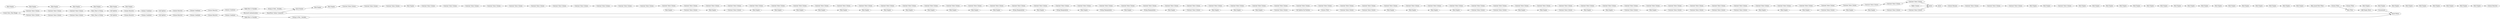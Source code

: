 digraph {
	"-3060275439825194078_196" [label="Rule Engine"]
	"-2111680836517677816_17" [label="Constant Value Column"]
	"-2111680836517677816_40" [label="Constant Value Column"]
	"-1658338414588778837_244" [label="Date_Time to String"]
	"-3243828146422076345_245" [label="Constant Value Column"]
	"-2111680836517677816_26" [label="Constant Value Column"]
	"2763861041636112388_132" [label="Rule Engine"]
	"2763861041636112388_229" [label="Constant Value Column"]
	"2763861041636112388_150" [label="Rule Engine"]
	"-3060275439825194078_217" [label="Column Filter"]
	"2763861041636112388_233" [label="Constant Value Column"]
	"-2111680836517677816_83" [label="Constant Value Column"]
	"-2111680836517677816_51" [label="Constant Value Column"]
	"2763861041636112388_189" [label="Column Rename"]
	"2763861041636112388_117" [label="Rule Engine"]
	"2763861041636112388_110" [label="Rule Engine"]
	"2763861041636112388_164" [label="Rule Engine"]
	"2763861041636112388_160" [label=Joiner]
	"-1658338414588778837_257" [label="Table Row to Variable"]
	"2763861041636112388_234" [label="Constant Value Column"]
	"-2111680836517677816_10" [label="Constant Value Column"]
	"-1658338414588778837_251" [label="Column Resorter"]
	"2763861041636112388_76" [label="Constant Value Column"]
	"2763861041636112388_93" [label="Cell Splitter By Position"]
	"2763861041636112388_224" [label="String Manipulation"]
	"2763861041636112388_121" [label="Rule Engine"]
	"-7827139664722276398_154" [label="Add Empty Rows"]
	"2763861041636112388_104" [label="Rule Engine"]
	"8790443285122143699_178" [label="Create Date_Time Range"]
	"-2111680836517677816_50" [label="Constant Value Column"]
	"-2111680836517677816_65" [label="Constant Value Column"]
	"-2111680836517677816_46" [label="Constant Value Column"]
	"2763861041636112388_205" [label="Rule_based Row Filter"]
	"-2111680836517677816_16" [label="Constant Value Column"]
	"2763861041636112388_169" [label="Rule Engine"]
	"2763861041636112388_225" [label="String Manipulation"]
	"2763861041636112388_165" [label="Rule Engine"]
	"-2111680836517677816_24" [label="Constant Value Column"]
	"-3243828146422076345_256" [label="String to Path _Variable_"]
	"-2111680836517677816_71" [label="Constant Value Column"]
	"2763861041636112388_147" [label="Rule Engine"]
	"-2111680836517677816_56" [label="Constant Value Column"]
	"-2111680836517677816_44" [label="Constant Value Column"]
	"-2111680836517677816_53" [label="Constant Value Column"]
	"2763861041636112388_135" [label="Rule Engine"]
	"2763861041636112388_156" [label="Rule Engine"]
	"2763861041636112388_226" [label="String Manipulation"]
	"4062094948982670383_210" [label="Rule Engine"]
	"-2111680836517677816_61" [label="Constant Value Column"]
	"2763861041636112388_116" [label="Rule Engine"]
	"-2111680836517677816_19" [label="Constant Value Column"]
	"2763861041636112388_204" [label="Rule Engine"]
	"-2111680836517677816_18" [label="Constant Value Column"]
	"-3243828146422076345_253" [label="Column Resorter"]
	"2763861041636112388_142" [label="Rule Engine"]
	"-2111680836517677816_7" [label="Constant Value Column"]
	"2763861041636112388_101" [label="Rule Engine"]
	"2763861041636112388_88" [label="Rule Engine"]
	"-2111680836517677816_57" [label="Constant Value Column"]
	"-2111680836517677816_37" [label="Constant Value Column"]
	"-2111680836517677816_85" [label="Constant Value Column"]
	"-1658338414588778837_254" [label="Column Combiner"]
	"-3243828146422076345_244" [label="Date_Time to String"]
	"2763861041636112388_173" [label="Rule Engine"]
	"-2111680836517677816_42" [label="Constant Value Column"]
	"-2111680836517677816_54" [label="Constant Value Column"]
	"4062094948982670383_206" [label="Rule Engine"]
	"-2111680836517677816_27" [label="Constant Value Column"]
	"-3243828146422076345_252" [label="Column Combiner"]
	"-2111680836517677816_4" [label="Constant Value Column"]
	"-2111680836517677816_68" [label="Constant Value Column"]
	"2763861041636112388_81" [label="Rule Engine"]
	"-2111680836517677816_39" [label="Constant Value Column"]
	"2763861041636112388_86" [label="Rule Engine"]
	"2763861041636112388_136" [label="Rule Engine"]
	"-3060275439825194078_195" [label="Rule Engine"]
	"-3243828146422076345_243" [label="Constant Value Column"]
	"-2111680836517677816_38" [label="Constant Value Column"]
	"-2111680836517677816_58" [label="Constant Value Column"]
	"2763861041636112388_168" [label="Rule Engine"]
	"2763861041636112388_78" [label="Constant Value Column"]
	"2763861041636112388_125" [label="Constant Value Column"]
	"2763861041636112388_231" [label="Constant Value Column"]
	"-1658338414588778837_246" [label="Column Resorter"]
	"2763861041636112388_230" [label="Constant Value Column"]
	"2763861041636112388_235" [label="Constant Value Column"]
	"-2111680836517677816_8" [label="Constant Value Column"]
	"-3060275439825194078_216" [label="Rule Engine"]
	"2763861041636112388_82" [label="Rule Engine"]
	"-2111680836517677816_74" [label="Constant Value Column"]
	"-3243828146422076345_250" [label="Cell Splitter"]
	"-2111680836517677816_23" [label="Constant Value Column"]
	"-2111680836517677816_47" [label="Constant Value Column"]
	"-3243828146422076345_249" [label="Constant Value Column"]
	"-3060275439825194078_219" [label="Rule Engine"]
	"2763861041636112388_144" [label="Rule Engine"]
	"-2111680836517677816_34" [label="Constant Value Column"]
	"-2111680836517677816_72" [label="Constant Value Column"]
	"-1658338414588778837_250" [label="Cell Splitter"]
	"-1658338414588778837_253" [label="Column Resorter"]
	"2763861041636112388_129" [label="Rule Engine"]
	"2763861041636112388_85" [label="Rule Engine"]
	"-2111680836517677816_59" [label="Constant Value Column"]
	"2763861041636112388_120" [label="Rule Engine"]
	"8790443285122143699_159" [label="Table Creator"]
	"2763861041636112388_176" [label="Constant Value Column"]
	"-2111680836517677816_9" [label="Constant Value Column"]
	"-3060275439825194078_193" [label="Rule Engine"]
	"-2111680836517677816_67" [label="Constant Value Column"]
	"-1658338414588778837_256" [label="String to Path _Variable_"]
	"-3060275439825194078_222" [label="Rule Engine"]
	"8790443285122143699_242" [label="Excel Reader"]
	"-3060275439825194078_218" [label="Column Resorter"]
	"-2111680836517677816_43" [label="Constant Value Column"]
	"2763861041636112388_128" [label="Rule Engine"]
	"2763861041636112388_70" [label="Constant Value Column"]
	"8790443285122143699_151" [label="Column Filter"]
	"-2111680836517677816_36" [label="Constant Value Column"]
	"-2111680836517677816_31" [label="Constant Value Column"]
	"2763861041636112388_130" [label="Constant Value Column"]
	"-2111680836517677816_20" [label="Constant Value Column"]
	"2763861041636112388_84" [label="Rule Engine"]
	"-2111680836517677816_30" [label="Constant Value Column"]
	"2763861041636112388_87" [label="Rule Engine"]
	"-2111680836517677816_55" [label="Constant Value Column"]
	"2763861041636112388_203" [label="Rule Engine"]
	"-1658338414588778837_243" [label="Constant Value Column"]
	"-1658338414588778837_245" [label="Constant Value Column"]
	"-2111680836517677816_35" [label="Constant Value Column"]
	"-7827139664722276398_153" [label="Row Filter"]
	"2763861041636112388_148" [label="Rule Engine"]
	"-2111680836517677816_33" [label="Constant Value Column"]
	"2763861041636112388_123" [label="Rule Engine"]
	"2763861041636112388_119" [label="Rule Engine"]
	"4062094948982670383_228" [label="Rule Engine"]
	"2763861041636112388_2" [label="Constant Value Column"]
	"2763861041636112388_80" [label="Rule Engine"]
	"-2111680836517677816_81" [label="Rule Engine"]
	"2763861041636112388_138" [label="Rule Engine"]
	"-2111680836517677816_41" [label="Constant Value Column"]
	"2763861041636112388_124" [label="Constant Value Column"]
	"8790443285122143699_240" [label="Microsoft Authentication"]
	"2763861041636112388_122" [label="Rule Engine"]
	"-1658338414588778837_252" [label="Column Combiner"]
	"2763861041636112388_134" [label="Rule Engine"]
	"-3243828146422076345_246" [label="Column Resorter"]
	"-2111680836517677816_13" [label="Constant Value Column"]
	"2763861041636112388_238" [label="Constant Value Column"]
	"-2111680836517677816_11" [label="Constant Value Column"]
	"-2111680836517677816_29" [label="Constant Value Column"]
	"4062094948982670383_211" [label="Rule Engine"]
	"-2111680836517677816_5" [label="Constant Value Column"]
	"2763861041636112388_131" [label="Constant Value Column"]
	"-3060275439825194078_220" [label="Rule Engine"]
	"2763861041636112388_90" [label="Rule Engine"]
	"2763861041636112388_98" [label="Rule Engine"]
	"2763861041636112388_236" [label="Constant Value Column"]
	"2763861041636112388_107" [label="Rule Engine"]
	"2763861041636112388_170" [label="Rule Engine"]
	"2763861041636112388_143" [label="Rule Engine"]
	"2763861041636112388_100" [label="Rule Engine"]
	"-2111680836517677816_66" [label="Constant Value Column"]
	"4062094948982670383_209" [label="Rule Engine"]
	"-2111680836517677816_21" [label="Constant Value Column"]
	"2763861041636112388_146" [label="Rule Engine"]
	"2763861041636112388_91" [label="Rule Engine"]
	"2763861041636112388_227" [label="String Manipulation"]
	"-1658338414588778837_248" [label="Column Combiner"]
	"-3243828146422076345_251" [label="Column Resorter"]
	"-1658338414588778837_247" [label="Cell Splitter"]
	"-2111680836517677816_64" [label="Constant Value Column"]
	"4062094948982670383_207" [label="Rule Engine"]
	"-2111680836517677816_45" [label="Constant Value Column"]
	"-2111680836517677816_70" [label="Constant Value Column"]
	"-2111680836517677816_12" [label="Constant Value Column"]
	"-2111680836517677816_52" [label="Constant Value Column"]
	"-2111680836517677816_49" [label="Constant Value Column"]
	"-2111680836517677816_80" [label="Rule Engine"]
	"-2111680836517677816_32" [label="Constant Value Column"]
	"-3060275439825194078_215" [label="Rule Engine"]
	"2763861041636112388_158" [label=Joiner]
	"-3243828146422076345_248" [label="Column Combiner"]
	"8790443285122143699_241" [label="SharePoint Online Connector"]
	"-2111680836517677816_14" [label="Constant Value Column"]
	"2763861041636112388_171" [label="Rule Engine"]
	"-2111680836517677816_82" [label="Rule Engine"]
	"8790443285122143699_167" [label="Excel Writer"]
	"-1658338414588778837_249" [label="Constant Value Column"]
	"2763861041636112388_237" [label="Constant Value Column"]
	"-3243828146422076345_257" [label="Table Row to Variable"]
	"-7827139664722276398_155" [label=Concatenate]
	"-2111680836517677816_22" [label="Constant Value Column"]
	"2763861041636112388_239" [label="Constant Value Column"]
	"-3243828146422076345_254" [label="Column Combiner"]
	"-2111680836517677816_63" [label="Constant Value Column"]
	"2763861041636112388_161" [label="Constant Value Column"]
	"-2111680836517677816_3" [label="Constant Value Column"]
	"-2111680836517677816_28" [label="Constant Value Column"]
	"2763861041636112388_94" [label="Column Filter"]
	"2763861041636112388_149" [label="Rule Engine"]
	"-2111680836517677816_15" [label="Constant Value Column"]
	"2763861041636112388_145" [label="Rule Engine"]
	"2763861041636112388_140" [label="Rule Engine"]
	"-3243828146422076345_247" [label="Cell Splitter"]
	"-2111680836517677816_25" [label="Constant Value Column"]
	"-2111680836517677816_62" [label="Constant Value Column"]
	"-3060275439825194078_221" [label="Rule Engine"]
	"2763861041636112388_163" [label="Rule Engine"]
	"-2111680836517677816_48" [label="Constant Value Column"]
	"4062094948982670383_208" [label="Rule Engine"]
	"-2111680836517677816_60" [label="Constant Value Column"]
	"2763861041636112388_115" [label="Rule Engine"]
	"-2111680836517677816_69" [label="Constant Value Column"]
	"2763861041636112388_172" [label="Rule Engine"]
	"2763861041636112388_83" [label="Rule Engine"]
	"2763861041636112388_232" [label="Constant Value Column"]
	"2763861041636112388_233" -> "2763861041636112388_107"
	"-2111680836517677816_25" -> "-2111680836517677816_26"
	"-2111680836517677816_85" -> "-2111680836517677816_74"
	"-1658338414588778837_253" -> "-1658338414588778837_254"
	"-2111680836517677816_37" -> "-2111680836517677816_38"
	"-1658338414588778837_248" -> "-1658338414588778837_250"
	"8790443285122143699_241" -> "8790443285122143699_167"
	"-2111680836517677816_44" -> "-2111680836517677816_45"
	"2763861041636112388_83" -> "2763861041636112388_84"
	"8790443285122143699_240" -> "8790443285122143699_241"
	"-3243828146422076345_243" -> "-3243828146422076345_245"
	"2763861041636112388_129" -> "2763861041636112388_176"
	"-1658338414588778837_244" -> "-1658338414588778837_247"
	"2763861041636112388_234" -> "2763861041636112388_110"
	"-7827139664722276398_154" -> "-7827139664722276398_155"
	"2763861041636112388_161" -> "2763861041636112388_130"
	"-2111680836517677816_7" -> "-2111680836517677816_9"
	"2763861041636112388_135" -> "2763861041636112388_142"
	"2763861041636112388_130" -> "2763861041636112388_131"
	"-3060275439825194078_222" -> "-3060275439825194078_221"
	"-2111680836517677816_81" -> "-2111680836517677816_80"
	"-2111680836517677816_62" -> "-2111680836517677816_63"
	"-2111680836517677816_61" -> "-2111680836517677816_62"
	"-2111680836517677816_34" -> "-2111680836517677816_35"
	"-2111680836517677816_42" -> "-2111680836517677816_43"
	"2763861041636112388_164" -> "2763861041636112388_165"
	"2763861041636112388_119" -> "2763861041636112388_120"
	"-7827139664722276398_155" -> "8790443285122143699_167"
	"-2111680836517677816_8" -> "-2111680836517677816_10"
	"-3060275439825194078_221" -> "-3060275439825194078_218"
	"-2111680836517677816_38" -> "-2111680836517677816_39"
	"-2111680836517677816_40" -> "-2111680836517677816_41"
	"-3243828146422076345_253" -> "-3243828146422076345_254"
	"2763861041636112388_101" -> "2763861041636112388_231"
	"2763861041636112388_239" -> "2763861041636112388_119"
	"2763861041636112388_225" -> "2763861041636112388_171"
	"2763861041636112388_149" -> "2763861041636112388_205"
	"-2111680836517677816_36" -> "-2111680836517677816_37"
	"2763861041636112388_117" -> "2763861041636112388_239"
	"2763861041636112388_176" -> "2763861041636112388_132"
	"-2111680836517677816_47" -> "-2111680836517677816_48"
	"-3243828146422076345_257" -> "-3243828146422076345_256"
	"-1658338414588778837_247" -> "-1658338414588778837_246"
	"-3243828146422076345_256" -> "8790443285122143699_167"
	"-2111680836517677816_35" -> "-2111680836517677816_36"
	"-3243828146422076345_244" -> "-3243828146422076345_247"
	"-2111680836517677816_83" -> "-2111680836517677816_28"
	"-2111680836517677816_16" -> "-2111680836517677816_17"
	"2763861041636112388_158" -> "2763861041636112388_160"
	"-2111680836517677816_3" -> "-2111680836517677816_4"
	"-1658338414588778837_245" -> "-1658338414588778837_249"
	"2763861041636112388_78" -> "2763861041636112388_80"
	"8790443285122143699_178" -> "-1658338414588778837_243"
	"-2111680836517677816_64" -> "-2111680836517677816_65"
	"-3243828146422076345_248" -> "-3243828146422076345_250"
	"-2111680836517677816_48" -> "-2111680836517677816_49"
	"2763861041636112388_140" -> "2763861041636112388_136"
	"-2111680836517677816_21" -> "-2111680836517677816_22"
	"-1658338414588778837_254" -> "-1658338414588778837_257"
	"2763861041636112388_91" -> "2763861041636112388_70"
	"-2111680836517677816_67" -> "-2111680836517677816_68"
	"2763861041636112388_232" -> "2763861041636112388_104"
	"-2111680836517677816_13" -> "-2111680836517677816_15"
	"-2111680836517677816_22" -> "-2111680836517677816_23"
	"-2111680836517677816_65" -> "-2111680836517677816_66"
	"-3060275439825194078_215" -> "-3060275439825194078_216"
	"2763861041636112388_150" -> "2763861041636112388_149"
	"-3060275439825194078_217" -> "-3060275439825194078_196"
	"2763861041636112388_84" -> "2763861041636112388_86"
	"2763861041636112388_160" -> "2763861041636112388_189"
	"-2111680836517677816_58" -> "-2111680836517677816_59"
	"2763861041636112388_146" -> "2763861041636112388_148"
	"-2111680836517677816_29" -> "-2111680836517677816_30"
	"2763861041636112388_170" -> "2763861041636112388_225"
	"8790443285122143699_159" -> "2763861041636112388_158"
	"-3243828146422076345_247" -> "-3243828146422076345_246"
	"-2111680836517677816_74" -> "2763861041636112388_158"
	"8790443285122143699_241" -> "8790443285122143699_242"
	"2763861041636112388_147" -> "2763861041636112388_150"
	"-2111680836517677816_10" -> "-2111680836517677816_11"
	"2763861041636112388_120" -> "2763861041636112388_125"
	"-1658338414588778837_251" -> "-1658338414588778837_252"
	"-2111680836517677816_27" -> "-2111680836517677816_83"
	"4062094948982670383_208" -> "4062094948982670383_209"
	"-2111680836517677816_5" -> "-2111680836517677816_82"
	"-2111680836517677816_70" -> "-2111680836517677816_71"
	"-2111680836517677816_54" -> "-2111680836517677816_55"
	"-2111680836517677816_51" -> "-2111680836517677816_52"
	"2763861041636112388_172" -> "2763861041636112388_227"
	"2763861041636112388_227" -> "2763861041636112388_173"
	"2763861041636112388_229" -> "2763861041636112388_230"
	"2763861041636112388_2" -> "2763861041636112388_156"
	"-2111680836517677816_63" -> "-2111680836517677816_64"
	"8790443285122143699_151" -> "-7827139664722276398_153"
	"4062094948982670383_209" -> "4062094948982670383_210"
	"2763861041636112388_128" -> "2763861041636112388_129"
	"2763861041636112388_85" -> "2763861041636112388_88"
	"4062094948982670383_228" -> "4062094948982670383_206"
	"-3060275439825194078_219" -> "-3060275439825194078_220"
	"2763861041636112388_235" -> "2763861041636112388_236"
	"2763861041636112388_82" -> "2763861041636112388_87"
	"2763861041636112388_205" -> "8790443285122143699_151"
	"2763861041636112388_143" -> "2763861041636112388_169"
	"-3060275439825194078_195" -> "-3060275439825194078_193"
	"2763861041636112388_145" -> "2763861041636112388_146"
	"2763861041636112388_237" -> "2763861041636112388_238"
	"-2111680836517677816_17" -> "-2111680836517677816_18"
	"2763861041636112388_110" -> "2763861041636112388_235"
	"-2111680836517677816_45" -> "-2111680836517677816_46"
	"-3243828146422076345_246" -> "-3243828146422076345_248"
	"2763861041636112388_142" -> "2763861041636112388_168"
	"-2111680836517677816_18" -> "-2111680836517677816_19"
	"2763861041636112388_123" -> "2763861041636112388_234"
	"2763861041636112388_81" -> "2763861041636112388_82"
	"-3060275439825194078_196" -> "-3060275439825194078_195"
	"-1658338414588778837_246" -> "-1658338414588778837_248"
	"2763861041636112388_88" -> "2763861041636112388_163"
	"2763861041636112388_163" -> "2763861041636112388_164"
	"2763861041636112388_116" -> "2763861041636112388_117"
	"-2111680836517677816_11" -> "-2111680836517677816_13"
	"-2111680836517677816_33" -> "-2111680836517677816_34"
	"-2111680836517677816_24" -> "-2111680836517677816_25"
	"-2111680836517677816_30" -> "-2111680836517677816_31"
	"-2111680836517677816_82" -> "-2111680836517677816_7"
	"-2111680836517677816_28" -> "-2111680836517677816_29"
	"-2111680836517677816_80" -> "-2111680836517677816_3"
	"2763861041636112388_124" -> "2763861041636112388_158"
	"4062094948982670383_207" -> "4062094948982670383_208"
	"2763861041636112388_76" -> "2763861041636112388_204"
	"-1658338414588778837_252" -> "-1658338414588778837_253"
	"-2111680836517677816_66" -> "-2111680836517677816_67"
	"-1658338414588778837_256" -> "8790443285122143699_242"
	"2763861041636112388_148" -> "2763861041636112388_147"
	"-3243828146422076345_252" -> "-3243828146422076345_253"
	"-2111680836517677816_15" -> "-2111680836517677816_14"
	"-1658338414588778837_250" -> "-1658338414588778837_251"
	"2763861041636112388_231" -> "2763861041636112388_232"
	"-2111680836517677816_23" -> "-2111680836517677816_24"
	"-3243828146422076345_254" -> "-3243828146422076345_257"
	"2763861041636112388_107" -> "2763861041636112388_123"
	"2763861041636112388_122" -> "2763861041636112388_233"
	"2763861041636112388_100" -> "2763861041636112388_101"
	"4062094948982670383_206" -> "4062094948982670383_207"
	"-3060275439825194078_193" -> "-3060275439825194078_215"
	"-2111680836517677816_72" -> "-2111680836517677816_85"
	"-1658338414588778837_243" -> "-1658338414588778837_245"
	"-2111680836517677816_52" -> "-2111680836517677816_53"
	"2763861041636112388_93" -> "2763861041636112388_94"
	"-2111680836517677816_59" -> "-2111680836517677816_60"
	"2763861041636112388_144" -> "2763861041636112388_145"
	"2763861041636112388_165" -> "2763861041636112388_224"
	"2763861041636112388_90" -> "2763861041636112388_91"
	"-2111680836517677816_4" -> "-2111680836517677816_5"
	"-2111680836517677816_20" -> "-2111680836517677816_21"
	"2763861041636112388_168" -> "2763861041636112388_138"
	"8790443285122143699_178" -> "-3243828146422076345_243"
	"-2111680836517677816_49" -> "-2111680836517677816_50"
	"-2111680836517677816_14" -> "-2111680836517677816_12"
	"-2111680836517677816_57" -> "-2111680836517677816_58"
	"2763861041636112388_236" -> "2763861041636112388_237"
	"2763861041636112388_115" -> "2763861041636112388_116"
	"-2111680836517677816_43" -> "-2111680836517677816_44"
	"-2111680836517677816_56" -> "-2111680836517677816_57"
	"-2111680836517677816_19" -> "-2111680836517677816_20"
	"2763861041636112388_203" -> "2763861041636112388_76"
	"-3243828146422076345_251" -> "-3243828146422076345_252"
	"-7827139664722276398_153" -> "-7827139664722276398_154"
	"-3060275439825194078_216" -> "-3060275439825194078_219"
	"2763861041636112388_125" -> "2763861041636112388_124"
	"2763861041636112388_94" -> "2763861041636112388_229"
	"-2111680836517677816_9" -> "-2111680836517677816_8"
	"2763861041636112388_230" -> "2763861041636112388_121"
	"2763861041636112388_224" -> "2763861041636112388_170"
	"2763861041636112388_169" -> "2763861041636112388_144"
	"-2111680836517677816_71" -> "-2111680836517677816_72"
	"2763861041636112388_238" -> "2763861041636112388_115"
	"-2111680836517677816_53" -> "-2111680836517677816_54"
	"2763861041636112388_121" -> "2763861041636112388_98"
	"-2111680836517677816_31" -> "-2111680836517677816_32"
	"-3243828146422076345_250" -> "-3243828146422076345_251"
	"-2111680836517677816_41" -> "-2111680836517677816_42"
	"-1658338414588778837_249" -> "-1658338414588778837_244"
	"2763861041636112388_189" -> "2763861041636112388_161"
	"2763861041636112388_87" -> "2763861041636112388_83"
	"2763861041636112388_171" -> "2763861041636112388_226"
	"2763861041636112388_138" -> "2763861041636112388_140"
	"-2111680836517677816_32" -> "-2111680836517677816_33"
	"2763861041636112388_132" -> "2763861041636112388_134"
	"-2111680836517677816_69" -> "-2111680836517677816_70"
	"2763861041636112388_226" -> "2763861041636112388_172"
	"2763861041636112388_70" -> "2763861041636112388_93"
	"2763861041636112388_86" -> "2763861041636112388_85"
	"2763861041636112388_136" -> "2763861041636112388_143"
	"2763861041636112388_98" -> "2763861041636112388_100"
	"8790443285122143699_151" -> "-3060275439825194078_217"
	"8790443285122143699_242" -> "-2111680836517677816_81"
	"-3243828146422076345_245" -> "-3243828146422076345_249"
	"-1658338414588778837_257" -> "-1658338414588778837_256"
	"-2111680836517677816_12" -> "-2111680836517677816_16"
	"2763861041636112388_204" -> "2763861041636112388_78"
	"-2111680836517677816_39" -> "-2111680836517677816_40"
	"-3060275439825194078_220" -> "-3060275439825194078_222"
	"-2111680836517677816_68" -> "-2111680836517677816_69"
	"4062094948982670383_210" -> "4062094948982670383_211"
	"2763861041636112388_173" -> "2763861041636112388_2"
	"-2111680836517677816_26" -> "-2111680836517677816_27"
	"2763861041636112388_156" -> "2763861041636112388_90"
	"-2111680836517677816_60" -> "-2111680836517677816_61"
	"2763861041636112388_80" -> "2763861041636112388_81"
	"-2111680836517677816_55" -> "-2111680836517677816_56"
	"2763861041636112388_134" -> "2763861041636112388_135"
	"2763861041636112388_104" -> "2763861041636112388_122"
	"-2111680836517677816_50" -> "-2111680836517677816_51"
	"-2111680836517677816_46" -> "-2111680836517677816_47"
	"2763861041636112388_131" -> "2763861041636112388_128"
	"-3243828146422076345_249" -> "-3243828146422076345_244"
	rankdir=LR
}
